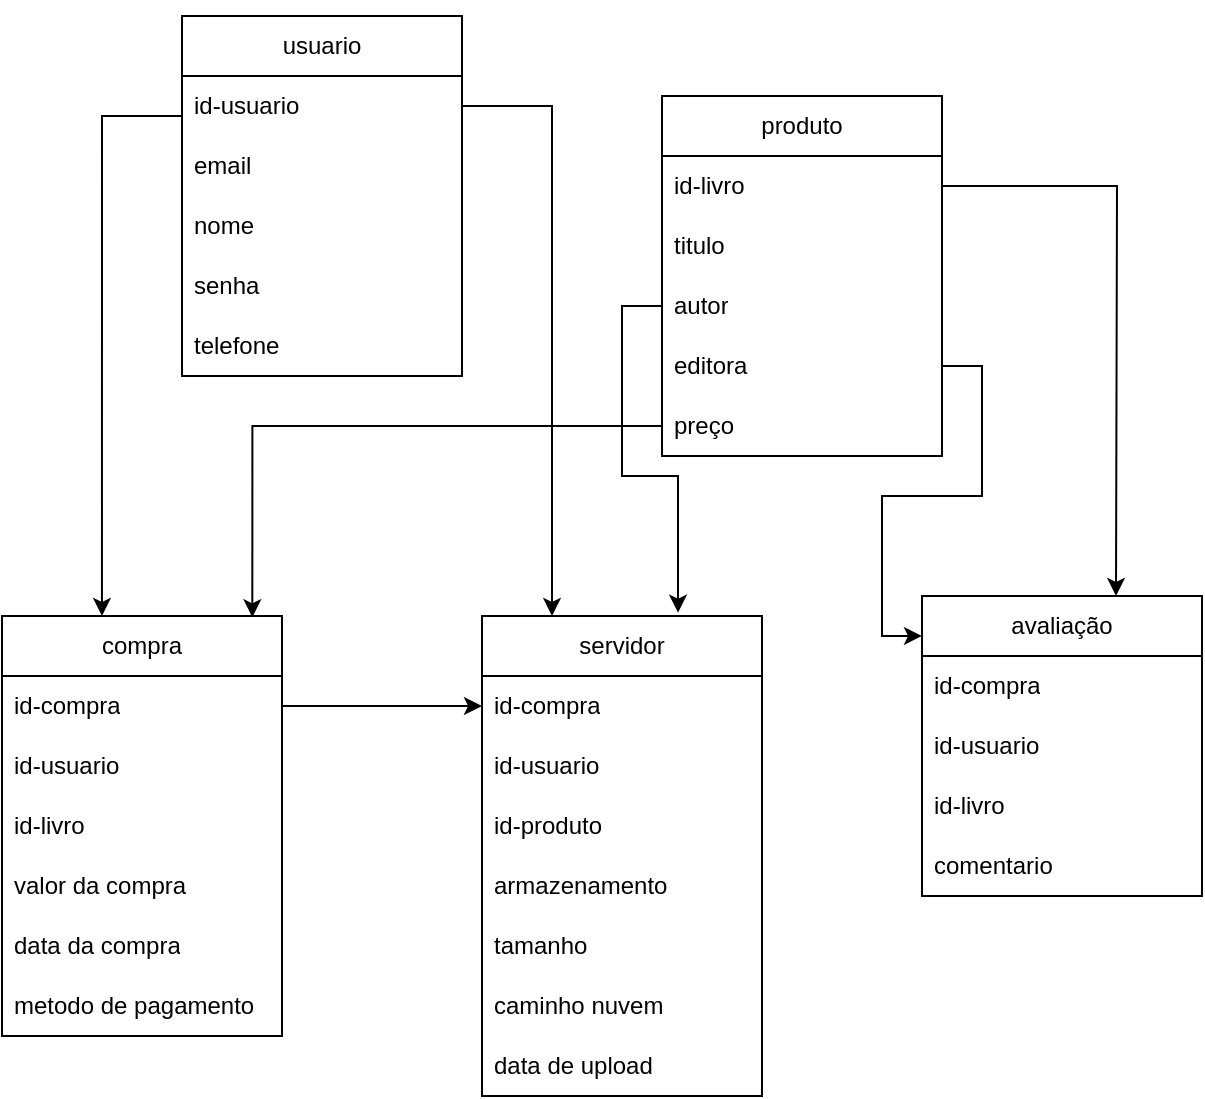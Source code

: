 <mxfile version="26.0.13">
  <diagram id="C5RBs43oDa-KdzZeNtuy" name="Page-1">
    <mxGraphModel dx="1050" dy="557" grid="1" gridSize="10" guides="1" tooltips="1" connect="1" arrows="1" fold="1" page="1" pageScale="1" pageWidth="827" pageHeight="1169" math="0" shadow="0">
      <root>
        <mxCell id="WIyWlLk6GJQsqaUBKTNV-0" />
        <mxCell id="WIyWlLk6GJQsqaUBKTNV-1" parent="WIyWlLk6GJQsqaUBKTNV-0" />
        <mxCell id="5JVJxNRUixObn8FsGqD6-1" value="usuario" style="swimlane;fontStyle=0;childLayout=stackLayout;horizontal=1;startSize=30;horizontalStack=0;resizeParent=1;resizeParentMax=0;resizeLast=0;collapsible=1;marginBottom=0;whiteSpace=wrap;html=1;" vertex="1" parent="WIyWlLk6GJQsqaUBKTNV-1">
          <mxGeometry x="190" y="90" width="140" height="180" as="geometry" />
        </mxCell>
        <mxCell id="5JVJxNRUixObn8FsGqD6-2" value="id-usuario" style="text;strokeColor=none;fillColor=none;align=left;verticalAlign=middle;spacingLeft=4;spacingRight=4;overflow=hidden;points=[[0,0.5],[1,0.5]];portConstraint=eastwest;rotatable=0;whiteSpace=wrap;html=1;" vertex="1" parent="5JVJxNRUixObn8FsGqD6-1">
          <mxGeometry y="30" width="140" height="30" as="geometry" />
        </mxCell>
        <mxCell id="5JVJxNRUixObn8FsGqD6-3" value="email" style="text;strokeColor=none;fillColor=none;align=left;verticalAlign=middle;spacingLeft=4;spacingRight=4;overflow=hidden;points=[[0,0.5],[1,0.5]];portConstraint=eastwest;rotatable=0;whiteSpace=wrap;html=1;" vertex="1" parent="5JVJxNRUixObn8FsGqD6-1">
          <mxGeometry y="60" width="140" height="30" as="geometry" />
        </mxCell>
        <mxCell id="5JVJxNRUixObn8FsGqD6-4" value="nome" style="text;strokeColor=none;fillColor=none;align=left;verticalAlign=middle;spacingLeft=4;spacingRight=4;overflow=hidden;points=[[0,0.5],[1,0.5]];portConstraint=eastwest;rotatable=0;whiteSpace=wrap;html=1;" vertex="1" parent="5JVJxNRUixObn8FsGqD6-1">
          <mxGeometry y="90" width="140" height="30" as="geometry" />
        </mxCell>
        <mxCell id="5JVJxNRUixObn8FsGqD6-5" value="senha" style="text;strokeColor=none;fillColor=none;align=left;verticalAlign=middle;spacingLeft=4;spacingRight=4;overflow=hidden;points=[[0,0.5],[1,0.5]];portConstraint=eastwest;rotatable=0;whiteSpace=wrap;html=1;" vertex="1" parent="5JVJxNRUixObn8FsGqD6-1">
          <mxGeometry y="120" width="140" height="30" as="geometry" />
        </mxCell>
        <mxCell id="5JVJxNRUixObn8FsGqD6-6" value="telefone" style="text;strokeColor=none;fillColor=none;align=left;verticalAlign=middle;spacingLeft=4;spacingRight=4;overflow=hidden;points=[[0,0.5],[1,0.5]];portConstraint=eastwest;rotatable=0;whiteSpace=wrap;html=1;" vertex="1" parent="5JVJxNRUixObn8FsGqD6-1">
          <mxGeometry y="150" width="140" height="30" as="geometry" />
        </mxCell>
        <mxCell id="5JVJxNRUixObn8FsGqD6-7" value="compra" style="swimlane;fontStyle=0;childLayout=stackLayout;horizontal=1;startSize=30;horizontalStack=0;resizeParent=1;resizeParentMax=0;resizeLast=0;collapsible=1;marginBottom=0;whiteSpace=wrap;html=1;" vertex="1" parent="WIyWlLk6GJQsqaUBKTNV-1">
          <mxGeometry x="100" y="390" width="140" height="210" as="geometry" />
        </mxCell>
        <mxCell id="5JVJxNRUixObn8FsGqD6-8" value="id-compra" style="text;strokeColor=none;fillColor=none;align=left;verticalAlign=middle;spacingLeft=4;spacingRight=4;overflow=hidden;points=[[0,0.5],[1,0.5]];portConstraint=eastwest;rotatable=0;whiteSpace=wrap;html=1;" vertex="1" parent="5JVJxNRUixObn8FsGqD6-7">
          <mxGeometry y="30" width="140" height="30" as="geometry" />
        </mxCell>
        <mxCell id="5JVJxNRUixObn8FsGqD6-9" value="id-usuario" style="text;strokeColor=none;fillColor=none;align=left;verticalAlign=middle;spacingLeft=4;spacingRight=4;overflow=hidden;points=[[0,0.5],[1,0.5]];portConstraint=eastwest;rotatable=0;whiteSpace=wrap;html=1;" vertex="1" parent="5JVJxNRUixObn8FsGqD6-7">
          <mxGeometry y="60" width="140" height="30" as="geometry" />
        </mxCell>
        <mxCell id="5JVJxNRUixObn8FsGqD6-10" value="id-livro" style="text;strokeColor=none;fillColor=none;align=left;verticalAlign=middle;spacingLeft=4;spacingRight=4;overflow=hidden;points=[[0,0.5],[1,0.5]];portConstraint=eastwest;rotatable=0;whiteSpace=wrap;html=1;" vertex="1" parent="5JVJxNRUixObn8FsGqD6-7">
          <mxGeometry y="90" width="140" height="30" as="geometry" />
        </mxCell>
        <mxCell id="5JVJxNRUixObn8FsGqD6-12" value="valor da compra" style="text;strokeColor=none;fillColor=none;align=left;verticalAlign=middle;spacingLeft=4;spacingRight=4;overflow=hidden;points=[[0,0.5],[1,0.5]];portConstraint=eastwest;rotatable=0;whiteSpace=wrap;html=1;" vertex="1" parent="5JVJxNRUixObn8FsGqD6-7">
          <mxGeometry y="120" width="140" height="30" as="geometry" />
        </mxCell>
        <mxCell id="5JVJxNRUixObn8FsGqD6-54" value="data da compra" style="text;strokeColor=none;fillColor=none;align=left;verticalAlign=middle;spacingLeft=4;spacingRight=4;overflow=hidden;points=[[0,0.5],[1,0.5]];portConstraint=eastwest;rotatable=0;whiteSpace=wrap;html=1;" vertex="1" parent="5JVJxNRUixObn8FsGqD6-7">
          <mxGeometry y="150" width="140" height="30" as="geometry" />
        </mxCell>
        <mxCell id="5JVJxNRUixObn8FsGqD6-55" value="metodo de pagamento" style="text;strokeColor=none;fillColor=none;align=left;verticalAlign=middle;spacingLeft=4;spacingRight=4;overflow=hidden;points=[[0,0.5],[1,0.5]];portConstraint=eastwest;rotatable=0;whiteSpace=wrap;html=1;" vertex="1" parent="5JVJxNRUixObn8FsGqD6-7">
          <mxGeometry y="180" width="140" height="30" as="geometry" />
        </mxCell>
        <mxCell id="5JVJxNRUixObn8FsGqD6-13" value="produto" style="swimlane;fontStyle=0;childLayout=stackLayout;horizontal=1;startSize=30;horizontalStack=0;resizeParent=1;resizeParentMax=0;resizeLast=0;collapsible=1;marginBottom=0;whiteSpace=wrap;html=1;" vertex="1" parent="WIyWlLk6GJQsqaUBKTNV-1">
          <mxGeometry x="430" y="130" width="140" height="180" as="geometry" />
        </mxCell>
        <mxCell id="5JVJxNRUixObn8FsGqD6-14" value="id-livro" style="text;strokeColor=none;fillColor=none;align=left;verticalAlign=middle;spacingLeft=4;spacingRight=4;overflow=hidden;points=[[0,0.5],[1,0.5]];portConstraint=eastwest;rotatable=0;whiteSpace=wrap;html=1;" vertex="1" parent="5JVJxNRUixObn8FsGqD6-13">
          <mxGeometry y="30" width="140" height="30" as="geometry" />
        </mxCell>
        <mxCell id="5JVJxNRUixObn8FsGqD6-15" value="titulo" style="text;strokeColor=none;fillColor=none;align=left;verticalAlign=middle;spacingLeft=4;spacingRight=4;overflow=hidden;points=[[0,0.5],[1,0.5]];portConstraint=eastwest;rotatable=0;whiteSpace=wrap;html=1;" vertex="1" parent="5JVJxNRUixObn8FsGqD6-13">
          <mxGeometry y="60" width="140" height="30" as="geometry" />
        </mxCell>
        <mxCell id="5JVJxNRUixObn8FsGqD6-17" value="autor" style="text;strokeColor=none;fillColor=none;align=left;verticalAlign=middle;spacingLeft=4;spacingRight=4;overflow=hidden;points=[[0,0.5],[1,0.5]];portConstraint=eastwest;rotatable=0;whiteSpace=wrap;html=1;" vertex="1" parent="5JVJxNRUixObn8FsGqD6-13">
          <mxGeometry y="90" width="140" height="30" as="geometry" />
        </mxCell>
        <mxCell id="5JVJxNRUixObn8FsGqD6-18" value="editora" style="text;strokeColor=none;fillColor=none;align=left;verticalAlign=middle;spacingLeft=4;spacingRight=4;overflow=hidden;points=[[0,0.5],[1,0.5]];portConstraint=eastwest;rotatable=0;whiteSpace=wrap;html=1;" vertex="1" parent="5JVJxNRUixObn8FsGqD6-13">
          <mxGeometry y="120" width="140" height="30" as="geometry" />
        </mxCell>
        <mxCell id="5JVJxNRUixObn8FsGqD6-56" value="preço" style="text;strokeColor=none;fillColor=none;align=left;verticalAlign=middle;spacingLeft=4;spacingRight=4;overflow=hidden;points=[[0,0.5],[1,0.5]];portConstraint=eastwest;rotatable=0;whiteSpace=wrap;html=1;" vertex="1" parent="5JVJxNRUixObn8FsGqD6-13">
          <mxGeometry y="150" width="140" height="30" as="geometry" />
        </mxCell>
        <mxCell id="5JVJxNRUixObn8FsGqD6-19" value="servidor" style="swimlane;fontStyle=0;childLayout=stackLayout;horizontal=1;startSize=30;horizontalStack=0;resizeParent=1;resizeParentMax=0;resizeLast=0;collapsible=1;marginBottom=0;whiteSpace=wrap;html=1;" vertex="1" parent="WIyWlLk6GJQsqaUBKTNV-1">
          <mxGeometry x="340" y="390" width="140" height="240" as="geometry" />
        </mxCell>
        <mxCell id="5JVJxNRUixObn8FsGqD6-20" value="id-compra" style="text;strokeColor=none;fillColor=none;align=left;verticalAlign=middle;spacingLeft=4;spacingRight=4;overflow=hidden;points=[[0,0.5],[1,0.5]];portConstraint=eastwest;rotatable=0;whiteSpace=wrap;html=1;" vertex="1" parent="5JVJxNRUixObn8FsGqD6-19">
          <mxGeometry y="30" width="140" height="30" as="geometry" />
        </mxCell>
        <mxCell id="5JVJxNRUixObn8FsGqD6-21" value="id-usuario" style="text;strokeColor=none;fillColor=none;align=left;verticalAlign=middle;spacingLeft=4;spacingRight=4;overflow=hidden;points=[[0,0.5],[1,0.5]];portConstraint=eastwest;rotatable=0;whiteSpace=wrap;html=1;" vertex="1" parent="5JVJxNRUixObn8FsGqD6-19">
          <mxGeometry y="60" width="140" height="30" as="geometry" />
        </mxCell>
        <mxCell id="5JVJxNRUixObn8FsGqD6-22" value="id-produto" style="text;strokeColor=none;fillColor=none;align=left;verticalAlign=middle;spacingLeft=4;spacingRight=4;overflow=hidden;points=[[0,0.5],[1,0.5]];portConstraint=eastwest;rotatable=0;whiteSpace=wrap;html=1;" vertex="1" parent="5JVJxNRUixObn8FsGqD6-19">
          <mxGeometry y="90" width="140" height="30" as="geometry" />
        </mxCell>
        <mxCell id="5JVJxNRUixObn8FsGqD6-23" value="armazenamento" style="text;strokeColor=none;fillColor=none;align=left;verticalAlign=middle;spacingLeft=4;spacingRight=4;overflow=hidden;points=[[0,0.5],[1,0.5]];portConstraint=eastwest;rotatable=0;whiteSpace=wrap;html=1;" vertex="1" parent="5JVJxNRUixObn8FsGqD6-19">
          <mxGeometry y="120" width="140" height="30" as="geometry" />
        </mxCell>
        <mxCell id="5JVJxNRUixObn8FsGqD6-51" value="tamanho" style="text;strokeColor=none;fillColor=none;align=left;verticalAlign=middle;spacingLeft=4;spacingRight=4;overflow=hidden;points=[[0,0.5],[1,0.5]];portConstraint=eastwest;rotatable=0;whiteSpace=wrap;html=1;" vertex="1" parent="5JVJxNRUixObn8FsGqD6-19">
          <mxGeometry y="150" width="140" height="30" as="geometry" />
        </mxCell>
        <mxCell id="5JVJxNRUixObn8FsGqD6-52" value="caminho nuvem" style="text;strokeColor=none;fillColor=none;align=left;verticalAlign=middle;spacingLeft=4;spacingRight=4;overflow=hidden;points=[[0,0.5],[1,0.5]];portConstraint=eastwest;rotatable=0;whiteSpace=wrap;html=1;" vertex="1" parent="5JVJxNRUixObn8FsGqD6-19">
          <mxGeometry y="180" width="140" height="30" as="geometry" />
        </mxCell>
        <mxCell id="5JVJxNRUixObn8FsGqD6-53" value="data de upload" style="text;strokeColor=none;fillColor=none;align=left;verticalAlign=middle;spacingLeft=4;spacingRight=4;overflow=hidden;points=[[0,0.5],[1,0.5]];portConstraint=eastwest;rotatable=0;whiteSpace=wrap;html=1;" vertex="1" parent="5JVJxNRUixObn8FsGqD6-19">
          <mxGeometry y="210" width="140" height="30" as="geometry" />
        </mxCell>
        <mxCell id="5JVJxNRUixObn8FsGqD6-24" value="avaliação" style="swimlane;fontStyle=0;childLayout=stackLayout;horizontal=1;startSize=30;horizontalStack=0;resizeParent=1;resizeParentMax=0;resizeLast=0;collapsible=1;marginBottom=0;whiteSpace=wrap;html=1;" vertex="1" parent="WIyWlLk6GJQsqaUBKTNV-1">
          <mxGeometry x="560" y="380" width="140" height="150" as="geometry" />
        </mxCell>
        <mxCell id="5JVJxNRUixObn8FsGqD6-25" value="id-compra" style="text;strokeColor=none;fillColor=none;align=left;verticalAlign=middle;spacingLeft=4;spacingRight=4;overflow=hidden;points=[[0,0.5],[1,0.5]];portConstraint=eastwest;rotatable=0;whiteSpace=wrap;html=1;" vertex="1" parent="5JVJxNRUixObn8FsGqD6-24">
          <mxGeometry y="30" width="140" height="30" as="geometry" />
        </mxCell>
        <mxCell id="5JVJxNRUixObn8FsGqD6-26" value="id-usuario" style="text;strokeColor=none;fillColor=none;align=left;verticalAlign=middle;spacingLeft=4;spacingRight=4;overflow=hidden;points=[[0,0.5],[1,0.5]];portConstraint=eastwest;rotatable=0;whiteSpace=wrap;html=1;" vertex="1" parent="5JVJxNRUixObn8FsGqD6-24">
          <mxGeometry y="60" width="140" height="30" as="geometry" />
        </mxCell>
        <mxCell id="5JVJxNRUixObn8FsGqD6-27" value="id-livro" style="text;strokeColor=none;fillColor=none;align=left;verticalAlign=middle;spacingLeft=4;spacingRight=4;overflow=hidden;points=[[0,0.5],[1,0.5]];portConstraint=eastwest;rotatable=0;whiteSpace=wrap;html=1;" vertex="1" parent="5JVJxNRUixObn8FsGqD6-24">
          <mxGeometry y="90" width="140" height="30" as="geometry" />
        </mxCell>
        <mxCell id="5JVJxNRUixObn8FsGqD6-28" value="comentario" style="text;strokeColor=none;fillColor=none;align=left;verticalAlign=middle;spacingLeft=4;spacingRight=4;overflow=hidden;points=[[0,0.5],[1,0.5]];portConstraint=eastwest;rotatable=0;whiteSpace=wrap;html=1;" vertex="1" parent="5JVJxNRUixObn8FsGqD6-24">
          <mxGeometry y="120" width="140" height="30" as="geometry" />
        </mxCell>
        <mxCell id="5JVJxNRUixObn8FsGqD6-29" style="edgeStyle=orthogonalEdgeStyle;rounded=0;orthogonalLoop=1;jettySize=auto;html=1;exitX=0;exitY=0.5;exitDx=0;exitDy=0;entryX=0.894;entryY=0.003;entryDx=0;entryDy=0;entryPerimeter=0;" edge="1" parent="WIyWlLk6GJQsqaUBKTNV-1" source="5JVJxNRUixObn8FsGqD6-56" target="5JVJxNRUixObn8FsGqD6-7">
          <mxGeometry relative="1" as="geometry">
            <mxPoint x="260" y="430" as="targetPoint" />
          </mxGeometry>
        </mxCell>
        <mxCell id="5JVJxNRUixObn8FsGqD6-31" style="edgeStyle=orthogonalEdgeStyle;rounded=0;orthogonalLoop=1;jettySize=auto;html=1;exitX=1;exitY=0.5;exitDx=0;exitDy=0;" edge="1" parent="WIyWlLk6GJQsqaUBKTNV-1" source="5JVJxNRUixObn8FsGqD6-14">
          <mxGeometry relative="1" as="geometry">
            <mxPoint x="657" y="380" as="targetPoint" />
          </mxGeometry>
        </mxCell>
        <mxCell id="5JVJxNRUixObn8FsGqD6-32" style="edgeStyle=orthogonalEdgeStyle;rounded=0;orthogonalLoop=1;jettySize=auto;html=1;exitX=1;exitY=0.5;exitDx=0;exitDy=0;entryX=0;entryY=0.133;entryDx=0;entryDy=0;entryPerimeter=0;" edge="1" parent="WIyWlLk6GJQsqaUBKTNV-1" source="5JVJxNRUixObn8FsGqD6-18" target="5JVJxNRUixObn8FsGqD6-24">
          <mxGeometry relative="1" as="geometry" />
        </mxCell>
        <mxCell id="5JVJxNRUixObn8FsGqD6-33" style="edgeStyle=orthogonalEdgeStyle;rounded=0;orthogonalLoop=1;jettySize=auto;html=1;exitX=0;exitY=0.5;exitDx=0;exitDy=0;entryX=0.7;entryY=-0.007;entryDx=0;entryDy=0;entryPerimeter=0;" edge="1" parent="WIyWlLk6GJQsqaUBKTNV-1" source="5JVJxNRUixObn8FsGqD6-17" target="5JVJxNRUixObn8FsGqD6-19">
          <mxGeometry relative="1" as="geometry">
            <mxPoint x="440" y="380" as="targetPoint" />
          </mxGeometry>
        </mxCell>
        <mxCell id="5JVJxNRUixObn8FsGqD6-43" style="edgeStyle=orthogonalEdgeStyle;rounded=0;orthogonalLoop=1;jettySize=auto;html=1;entryX=0.25;entryY=0;entryDx=0;entryDy=0;" edge="1" parent="WIyWlLk6GJQsqaUBKTNV-1" source="5JVJxNRUixObn8FsGqD6-2" target="5JVJxNRUixObn8FsGqD6-19">
          <mxGeometry relative="1" as="geometry" />
        </mxCell>
        <mxCell id="5JVJxNRUixObn8FsGqD6-44" style="edgeStyle=orthogonalEdgeStyle;rounded=0;orthogonalLoop=1;jettySize=auto;html=1;entryX=0;entryY=0.5;entryDx=0;entryDy=0;" edge="1" parent="WIyWlLk6GJQsqaUBKTNV-1" source="5JVJxNRUixObn8FsGqD6-8" target="5JVJxNRUixObn8FsGqD6-20">
          <mxGeometry relative="1" as="geometry" />
        </mxCell>
        <mxCell id="5JVJxNRUixObn8FsGqD6-58" style="edgeStyle=orthogonalEdgeStyle;rounded=0;orthogonalLoop=1;jettySize=auto;html=1;exitX=0;exitY=0;exitDx=0;exitDy=0;entryX=0.357;entryY=0;entryDx=0;entryDy=0;entryPerimeter=0;" edge="1" parent="WIyWlLk6GJQsqaUBKTNV-1" source="5JVJxNRUixObn8FsGqD6-1" target="5JVJxNRUixObn8FsGqD6-7">
          <mxGeometry relative="1" as="geometry">
            <Array as="points">
              <mxPoint x="190" y="140" />
              <mxPoint x="150" y="140" />
            </Array>
          </mxGeometry>
        </mxCell>
      </root>
    </mxGraphModel>
  </diagram>
</mxfile>
